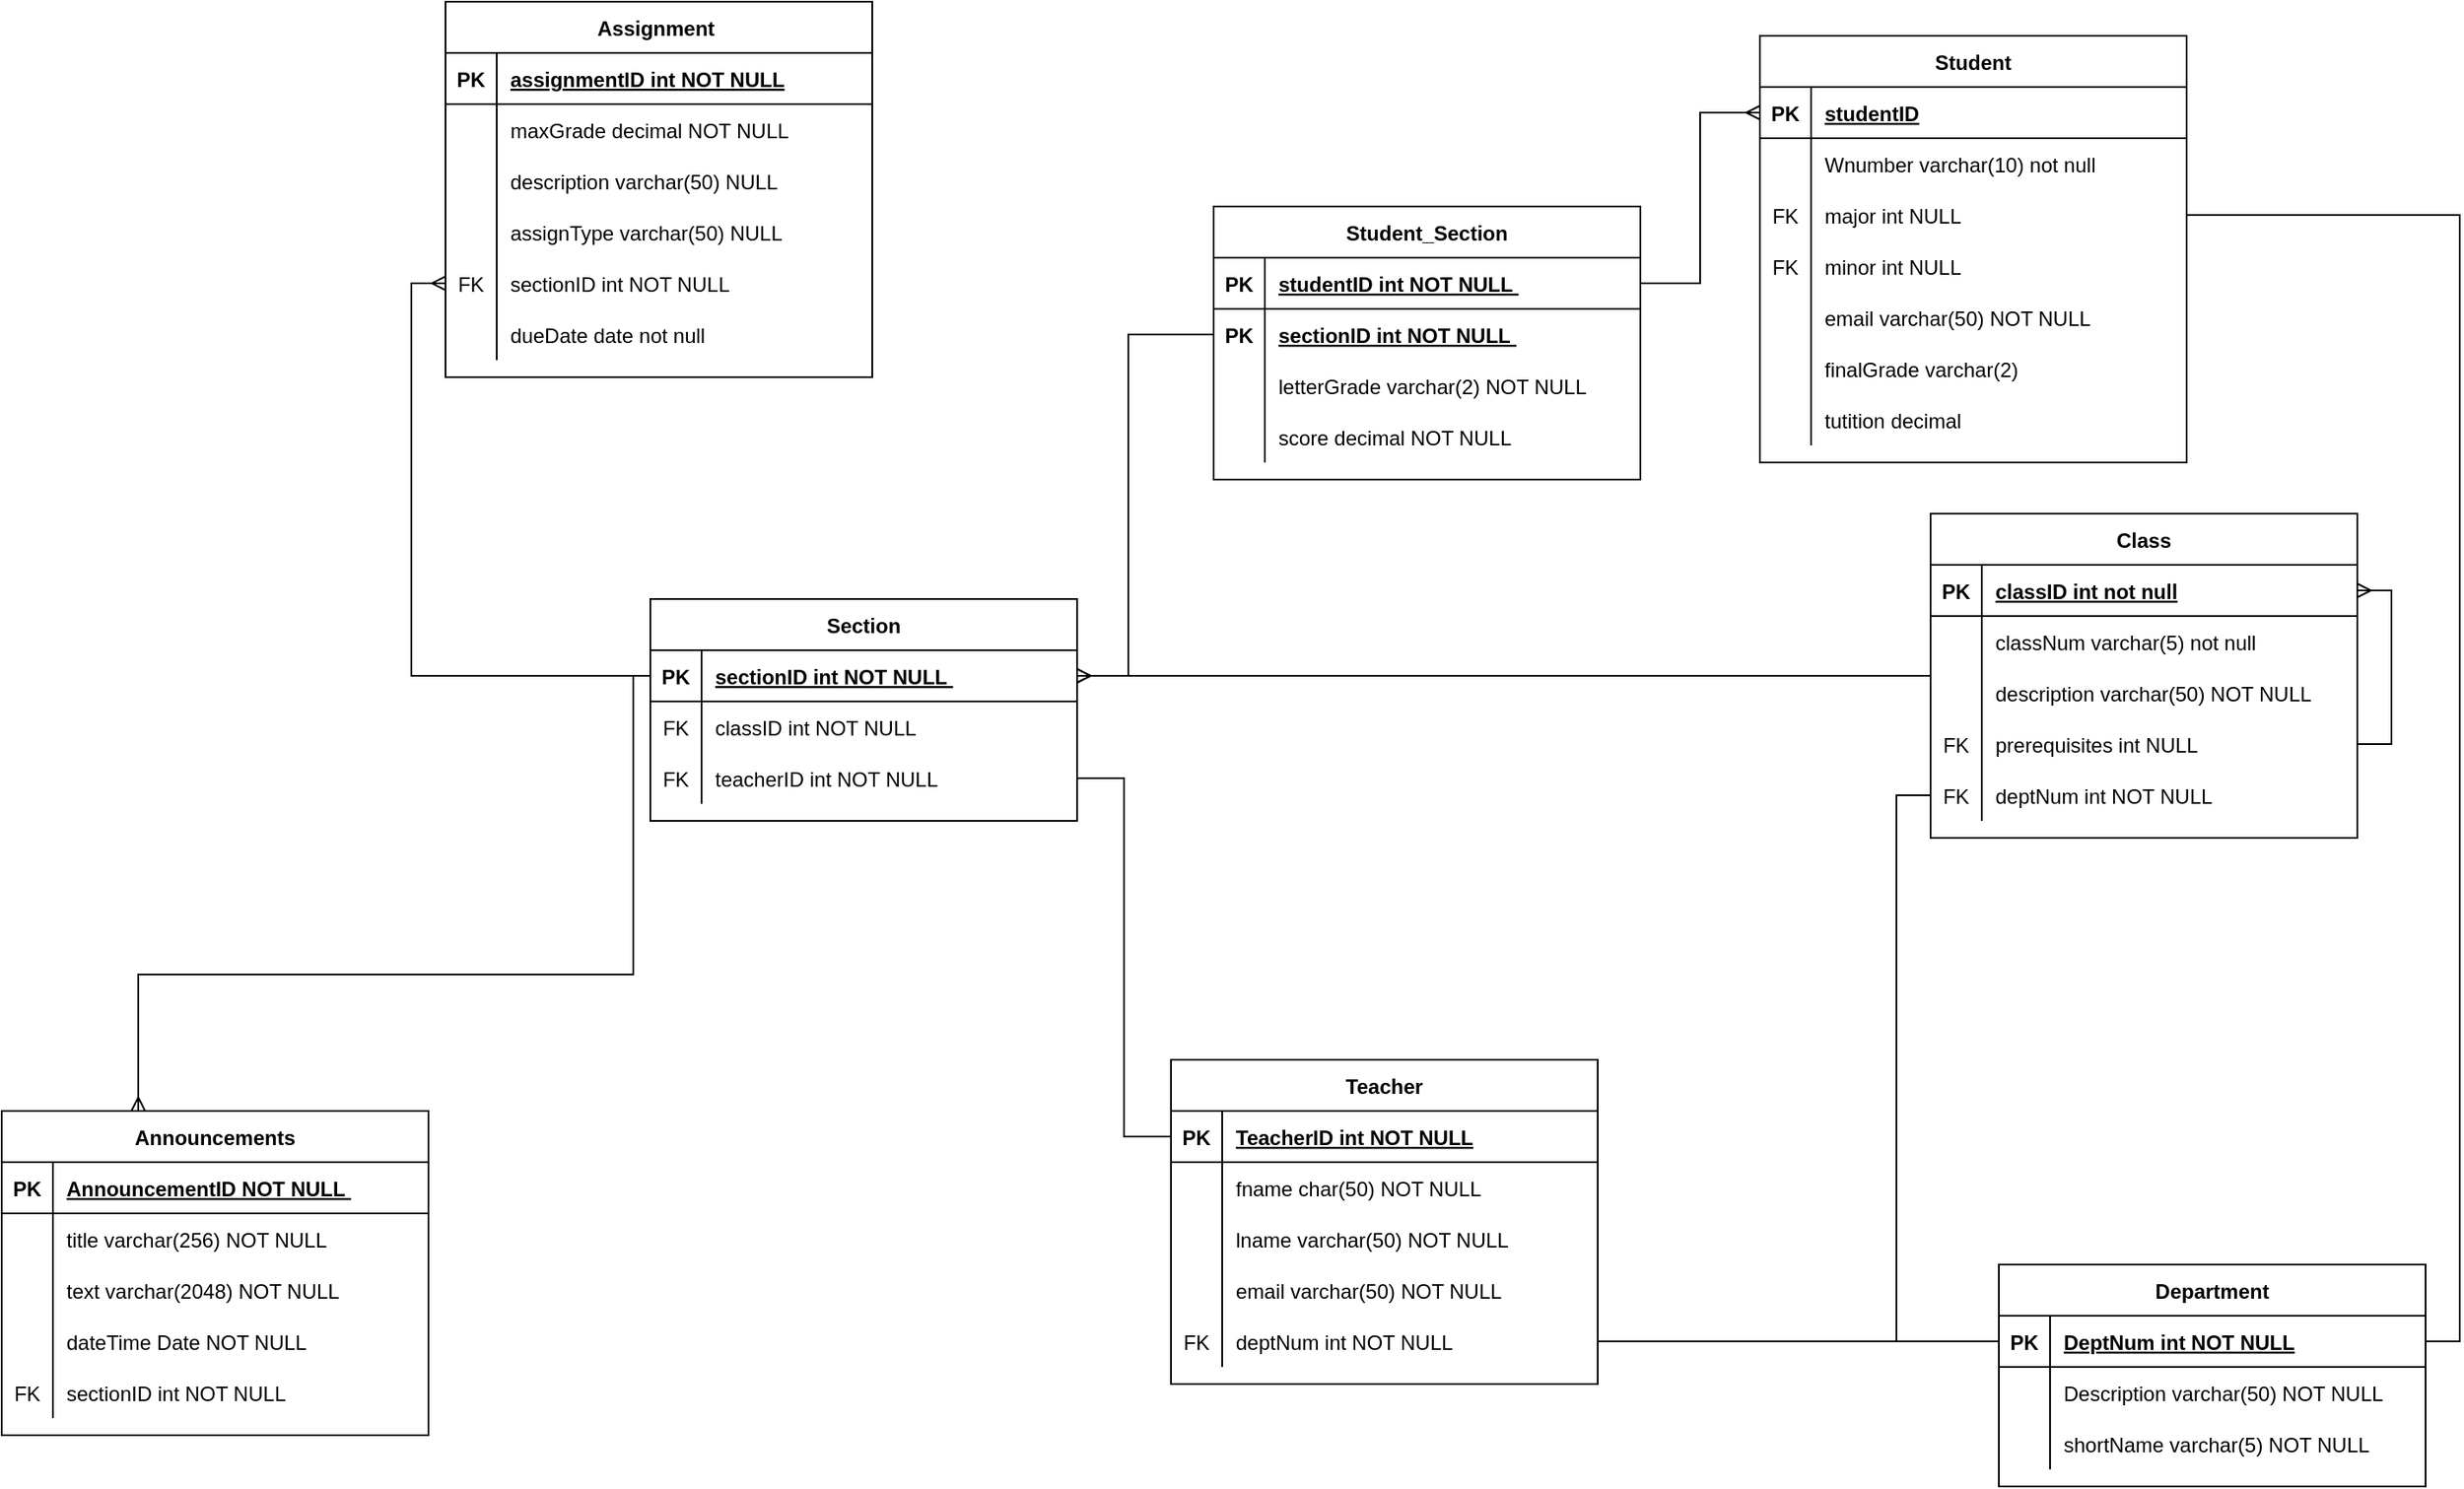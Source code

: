 <mxfile version="14.4.4" type="github">
  <diagram id="R2lEEEUBdFMjLlhIrx00" name="Page-1">
    <mxGraphModel dx="3454" dy="2288" grid="1" gridSize="10" guides="1" tooltips="1" connect="1" arrows="1" fold="1" page="1" pageScale="1" pageWidth="850" pageHeight="1100" math="0" shadow="0" extFonts="Permanent Marker^https://fonts.googleapis.com/css?family=Permanent+Marker">
      <root>
        <mxCell id="0" />
        <mxCell id="1" parent="0" />
        <mxCell id="C-vyLk0tnHw3VtMMgP7b-23" value="Department" style="shape=table;startSize=30;container=1;collapsible=1;childLayout=tableLayout;fixedRows=1;rowLines=0;fontStyle=1;align=center;resizeLast=1;" parent="1" vertex="1">
          <mxGeometry x="2220" y="820" width="250" height="130" as="geometry">
            <mxRectangle x="120" y="120" width="100" height="30" as="alternateBounds" />
          </mxGeometry>
        </mxCell>
        <mxCell id="C-vyLk0tnHw3VtMMgP7b-24" value="" style="shape=partialRectangle;collapsible=0;dropTarget=0;pointerEvents=0;fillColor=none;points=[[0,0.5],[1,0.5]];portConstraint=eastwest;top=0;left=0;right=0;bottom=1;" parent="C-vyLk0tnHw3VtMMgP7b-23" vertex="1">
          <mxGeometry y="30" width="250" height="30" as="geometry" />
        </mxCell>
        <mxCell id="C-vyLk0tnHw3VtMMgP7b-25" value="PK" style="shape=partialRectangle;overflow=hidden;connectable=0;fillColor=none;top=0;left=0;bottom=0;right=0;fontStyle=1;" parent="C-vyLk0tnHw3VtMMgP7b-24" vertex="1">
          <mxGeometry width="30" height="30" as="geometry" />
        </mxCell>
        <mxCell id="C-vyLk0tnHw3VtMMgP7b-26" value="DeptNum int NOT NULL " style="shape=partialRectangle;overflow=hidden;connectable=0;fillColor=none;top=0;left=0;bottom=0;right=0;align=left;spacingLeft=6;fontStyle=5;" parent="C-vyLk0tnHw3VtMMgP7b-24" vertex="1">
          <mxGeometry x="30" width="220" height="30" as="geometry" />
        </mxCell>
        <mxCell id="C-vyLk0tnHw3VtMMgP7b-27" value="" style="shape=partialRectangle;collapsible=0;dropTarget=0;pointerEvents=0;fillColor=none;points=[[0,0.5],[1,0.5]];portConstraint=eastwest;top=0;left=0;right=0;bottom=0;" parent="C-vyLk0tnHw3VtMMgP7b-23" vertex="1">
          <mxGeometry y="60" width="250" height="30" as="geometry" />
        </mxCell>
        <mxCell id="C-vyLk0tnHw3VtMMgP7b-28" value="" style="shape=partialRectangle;overflow=hidden;connectable=0;fillColor=none;top=0;left=0;bottom=0;right=0;" parent="C-vyLk0tnHw3VtMMgP7b-27" vertex="1">
          <mxGeometry width="30" height="30" as="geometry" />
        </mxCell>
        <mxCell id="C-vyLk0tnHw3VtMMgP7b-29" value="Description varchar(50) NOT NULL" style="shape=partialRectangle;overflow=hidden;connectable=0;fillColor=none;top=0;left=0;bottom=0;right=0;align=left;spacingLeft=6;" parent="C-vyLk0tnHw3VtMMgP7b-27" vertex="1">
          <mxGeometry x="30" width="220" height="30" as="geometry" />
        </mxCell>
        <mxCell id="4STDpvnYuesSIdatNJ0e-102" style="shape=partialRectangle;collapsible=0;dropTarget=0;pointerEvents=0;fillColor=none;points=[[0,0.5],[1,0.5]];portConstraint=eastwest;top=0;left=0;right=0;bottom=0;" parent="C-vyLk0tnHw3VtMMgP7b-23" vertex="1">
          <mxGeometry y="90" width="250" height="30" as="geometry" />
        </mxCell>
        <mxCell id="4STDpvnYuesSIdatNJ0e-103" style="shape=partialRectangle;overflow=hidden;connectable=0;fillColor=none;top=0;left=0;bottom=0;right=0;" parent="4STDpvnYuesSIdatNJ0e-102" vertex="1">
          <mxGeometry width="30" height="30" as="geometry" />
        </mxCell>
        <mxCell id="4STDpvnYuesSIdatNJ0e-104" value="shortName varchar(5) NOT NULL" style="shape=partialRectangle;overflow=hidden;connectable=0;fillColor=none;top=0;left=0;bottom=0;right=0;align=left;spacingLeft=6;" parent="4STDpvnYuesSIdatNJ0e-102" vertex="1">
          <mxGeometry x="30" width="220" height="30" as="geometry" />
        </mxCell>
        <mxCell id="4STDpvnYuesSIdatNJ0e-1" value="Teacher" style="shape=table;startSize=30;container=1;collapsible=1;childLayout=tableLayout;fixedRows=1;rowLines=0;fontStyle=1;align=center;resizeLast=1;" parent="1" vertex="1">
          <mxGeometry x="1735" y="700" width="250" height="190" as="geometry">
            <mxRectangle x="120" y="120" width="100" height="30" as="alternateBounds" />
          </mxGeometry>
        </mxCell>
        <mxCell id="4STDpvnYuesSIdatNJ0e-2" value="" style="shape=partialRectangle;collapsible=0;dropTarget=0;pointerEvents=0;fillColor=none;points=[[0,0.5],[1,0.5]];portConstraint=eastwest;top=0;left=0;right=0;bottom=1;" parent="4STDpvnYuesSIdatNJ0e-1" vertex="1">
          <mxGeometry y="30" width="250" height="30" as="geometry" />
        </mxCell>
        <mxCell id="4STDpvnYuesSIdatNJ0e-3" value="PK" style="shape=partialRectangle;overflow=hidden;connectable=0;fillColor=none;top=0;left=0;bottom=0;right=0;fontStyle=1;" parent="4STDpvnYuesSIdatNJ0e-2" vertex="1">
          <mxGeometry width="30" height="30" as="geometry" />
        </mxCell>
        <mxCell id="4STDpvnYuesSIdatNJ0e-4" value="TeacherID int NOT NULL " style="shape=partialRectangle;overflow=hidden;connectable=0;fillColor=none;top=0;left=0;bottom=0;right=0;align=left;spacingLeft=6;fontStyle=5;" parent="4STDpvnYuesSIdatNJ0e-2" vertex="1">
          <mxGeometry x="30" width="220" height="30" as="geometry" />
        </mxCell>
        <mxCell id="4STDpvnYuesSIdatNJ0e-5" value="" style="shape=partialRectangle;collapsible=0;dropTarget=0;pointerEvents=0;fillColor=none;points=[[0,0.5],[1,0.5]];portConstraint=eastwest;top=0;left=0;right=0;bottom=0;" parent="4STDpvnYuesSIdatNJ0e-1" vertex="1">
          <mxGeometry y="60" width="250" height="30" as="geometry" />
        </mxCell>
        <mxCell id="4STDpvnYuesSIdatNJ0e-6" value="" style="shape=partialRectangle;overflow=hidden;connectable=0;fillColor=none;top=0;left=0;bottom=0;right=0;" parent="4STDpvnYuesSIdatNJ0e-5" vertex="1">
          <mxGeometry width="30" height="30" as="geometry" />
        </mxCell>
        <mxCell id="4STDpvnYuesSIdatNJ0e-7" value="fname char(50) NOT NULL" style="shape=partialRectangle;overflow=hidden;connectable=0;fillColor=none;top=0;left=0;bottom=0;right=0;align=left;spacingLeft=6;" parent="4STDpvnYuesSIdatNJ0e-5" vertex="1">
          <mxGeometry x="30" width="220" height="30" as="geometry" />
        </mxCell>
        <mxCell id="4STDpvnYuesSIdatNJ0e-111" style="shape=partialRectangle;collapsible=0;dropTarget=0;pointerEvents=0;fillColor=none;points=[[0,0.5],[1,0.5]];portConstraint=eastwest;top=0;left=0;right=0;bottom=0;" parent="4STDpvnYuesSIdatNJ0e-1" vertex="1">
          <mxGeometry y="90" width="250" height="30" as="geometry" />
        </mxCell>
        <mxCell id="4STDpvnYuesSIdatNJ0e-112" style="shape=partialRectangle;overflow=hidden;connectable=0;fillColor=none;top=0;left=0;bottom=0;right=0;" parent="4STDpvnYuesSIdatNJ0e-111" vertex="1">
          <mxGeometry width="30" height="30" as="geometry" />
        </mxCell>
        <mxCell id="4STDpvnYuesSIdatNJ0e-113" value="lname varchar(50) NOT NULL " style="shape=partialRectangle;overflow=hidden;connectable=0;fillColor=none;top=0;left=0;bottom=0;right=0;align=left;spacingLeft=6;" parent="4STDpvnYuesSIdatNJ0e-111" vertex="1">
          <mxGeometry x="30" width="220" height="30" as="geometry" />
        </mxCell>
        <mxCell id="4STDpvnYuesSIdatNJ0e-117" style="shape=partialRectangle;collapsible=0;dropTarget=0;pointerEvents=0;fillColor=none;points=[[0,0.5],[1,0.5]];portConstraint=eastwest;top=0;left=0;right=0;bottom=0;" parent="4STDpvnYuesSIdatNJ0e-1" vertex="1">
          <mxGeometry y="120" width="250" height="30" as="geometry" />
        </mxCell>
        <mxCell id="4STDpvnYuesSIdatNJ0e-118" style="shape=partialRectangle;overflow=hidden;connectable=0;fillColor=none;top=0;left=0;bottom=0;right=0;" parent="4STDpvnYuesSIdatNJ0e-117" vertex="1">
          <mxGeometry width="30" height="30" as="geometry" />
        </mxCell>
        <mxCell id="4STDpvnYuesSIdatNJ0e-119" value="email varchar(50) NOT NULL " style="shape=partialRectangle;overflow=hidden;connectable=0;fillColor=none;top=0;left=0;bottom=0;right=0;align=left;spacingLeft=6;" parent="4STDpvnYuesSIdatNJ0e-117" vertex="1">
          <mxGeometry x="30" width="220" height="30" as="geometry" />
        </mxCell>
        <mxCell id="4STDpvnYuesSIdatNJ0e-179" style="shape=partialRectangle;collapsible=0;dropTarget=0;pointerEvents=0;fillColor=none;points=[[0,0.5],[1,0.5]];portConstraint=eastwest;top=0;left=0;right=0;bottom=0;" parent="4STDpvnYuesSIdatNJ0e-1" vertex="1">
          <mxGeometry y="150" width="250" height="30" as="geometry" />
        </mxCell>
        <mxCell id="4STDpvnYuesSIdatNJ0e-180" value="FK" style="shape=partialRectangle;overflow=hidden;connectable=0;fillColor=none;top=0;left=0;bottom=0;right=0;" parent="4STDpvnYuesSIdatNJ0e-179" vertex="1">
          <mxGeometry width="30" height="30" as="geometry" />
        </mxCell>
        <mxCell id="4STDpvnYuesSIdatNJ0e-181" value="deptNum int NOT NULL " style="shape=partialRectangle;overflow=hidden;connectable=0;fillColor=none;top=0;left=0;bottom=0;right=0;align=left;spacingLeft=6;" parent="4STDpvnYuesSIdatNJ0e-179" vertex="1">
          <mxGeometry x="30" width="220" height="30" as="geometry" />
        </mxCell>
        <mxCell id="4STDpvnYuesSIdatNJ0e-29" value="Assignment " style="shape=table;startSize=30;container=1;collapsible=1;childLayout=tableLayout;fixedRows=1;rowLines=0;fontStyle=1;align=center;resizeLast=1;" parent="1" vertex="1">
          <mxGeometry x="1310" y="80" width="250" height="220" as="geometry">
            <mxRectangle x="120" y="120" width="100" height="30" as="alternateBounds" />
          </mxGeometry>
        </mxCell>
        <mxCell id="4STDpvnYuesSIdatNJ0e-30" value="" style="shape=partialRectangle;collapsible=0;dropTarget=0;pointerEvents=0;fillColor=none;points=[[0,0.5],[1,0.5]];portConstraint=eastwest;top=0;left=0;right=0;bottom=1;" parent="4STDpvnYuesSIdatNJ0e-29" vertex="1">
          <mxGeometry y="30" width="250" height="30" as="geometry" />
        </mxCell>
        <mxCell id="4STDpvnYuesSIdatNJ0e-31" value="PK" style="shape=partialRectangle;overflow=hidden;connectable=0;fillColor=none;top=0;left=0;bottom=0;right=0;fontStyle=1;" parent="4STDpvnYuesSIdatNJ0e-30" vertex="1">
          <mxGeometry width="30" height="30" as="geometry" />
        </mxCell>
        <mxCell id="4STDpvnYuesSIdatNJ0e-32" value="assignmentID int NOT NULL " style="shape=partialRectangle;overflow=hidden;connectable=0;fillColor=none;top=0;left=0;bottom=0;right=0;align=left;spacingLeft=6;fontStyle=5;" parent="4STDpvnYuesSIdatNJ0e-30" vertex="1">
          <mxGeometry x="30" width="220" height="30" as="geometry" />
        </mxCell>
        <mxCell id="4STDpvnYuesSIdatNJ0e-33" value="" style="shape=partialRectangle;collapsible=0;dropTarget=0;pointerEvents=0;fillColor=none;points=[[0,0.5],[1,0.5]];portConstraint=eastwest;top=0;left=0;right=0;bottom=0;" parent="4STDpvnYuesSIdatNJ0e-29" vertex="1">
          <mxGeometry y="60" width="250" height="30" as="geometry" />
        </mxCell>
        <mxCell id="4STDpvnYuesSIdatNJ0e-34" value="" style="shape=partialRectangle;overflow=hidden;connectable=0;fillColor=none;top=0;left=0;bottom=0;right=0;" parent="4STDpvnYuesSIdatNJ0e-33" vertex="1">
          <mxGeometry width="30" height="30" as="geometry" />
        </mxCell>
        <mxCell id="4STDpvnYuesSIdatNJ0e-35" value="maxGrade decimal NOT NULL " style="shape=partialRectangle;overflow=hidden;connectable=0;fillColor=none;top=0;left=0;bottom=0;right=0;align=left;spacingLeft=6;" parent="4STDpvnYuesSIdatNJ0e-33" vertex="1">
          <mxGeometry x="30" width="220" height="30" as="geometry" />
        </mxCell>
        <mxCell id="4STDpvnYuesSIdatNJ0e-129" style="shape=partialRectangle;collapsible=0;dropTarget=0;pointerEvents=0;fillColor=none;points=[[0,0.5],[1,0.5]];portConstraint=eastwest;top=0;left=0;right=0;bottom=0;" parent="4STDpvnYuesSIdatNJ0e-29" vertex="1">
          <mxGeometry y="90" width="250" height="30" as="geometry" />
        </mxCell>
        <mxCell id="4STDpvnYuesSIdatNJ0e-130" style="shape=partialRectangle;overflow=hidden;connectable=0;fillColor=none;top=0;left=0;bottom=0;right=0;" parent="4STDpvnYuesSIdatNJ0e-129" vertex="1">
          <mxGeometry width="30" height="30" as="geometry" />
        </mxCell>
        <mxCell id="4STDpvnYuesSIdatNJ0e-131" value="description varchar(50) NULL " style="shape=partialRectangle;overflow=hidden;connectable=0;fillColor=none;top=0;left=0;bottom=0;right=0;align=left;spacingLeft=6;" parent="4STDpvnYuesSIdatNJ0e-129" vertex="1">
          <mxGeometry x="30" width="220" height="30" as="geometry" />
        </mxCell>
        <mxCell id="4STDpvnYuesSIdatNJ0e-132" style="shape=partialRectangle;collapsible=0;dropTarget=0;pointerEvents=0;fillColor=none;points=[[0,0.5],[1,0.5]];portConstraint=eastwest;top=0;left=0;right=0;bottom=0;" parent="4STDpvnYuesSIdatNJ0e-29" vertex="1">
          <mxGeometry y="120" width="250" height="30" as="geometry" />
        </mxCell>
        <mxCell id="4STDpvnYuesSIdatNJ0e-133" style="shape=partialRectangle;overflow=hidden;connectable=0;fillColor=none;top=0;left=0;bottom=0;right=0;" parent="4STDpvnYuesSIdatNJ0e-132" vertex="1">
          <mxGeometry width="30" height="30" as="geometry" />
        </mxCell>
        <mxCell id="4STDpvnYuesSIdatNJ0e-134" value="assignType varchar(50) NULL " style="shape=partialRectangle;overflow=hidden;connectable=0;fillColor=none;top=0;left=0;bottom=0;right=0;align=left;spacingLeft=6;" parent="4STDpvnYuesSIdatNJ0e-132" vertex="1">
          <mxGeometry x="30" width="220" height="30" as="geometry" />
        </mxCell>
        <mxCell id="4STDpvnYuesSIdatNJ0e-135" style="shape=partialRectangle;collapsible=0;dropTarget=0;pointerEvents=0;fillColor=none;points=[[0,0.5],[1,0.5]];portConstraint=eastwest;top=0;left=0;right=0;bottom=0;" parent="4STDpvnYuesSIdatNJ0e-29" vertex="1">
          <mxGeometry y="150" width="250" height="30" as="geometry" />
        </mxCell>
        <mxCell id="4STDpvnYuesSIdatNJ0e-136" value="FK" style="shape=partialRectangle;overflow=hidden;connectable=0;fillColor=none;top=0;left=0;bottom=0;right=0;" parent="4STDpvnYuesSIdatNJ0e-135" vertex="1">
          <mxGeometry width="30" height="30" as="geometry" />
        </mxCell>
        <mxCell id="4STDpvnYuesSIdatNJ0e-137" value="sectionID int NOT NULL " style="shape=partialRectangle;overflow=hidden;connectable=0;fillColor=none;top=0;left=0;bottom=0;right=0;align=left;spacingLeft=6;" parent="4STDpvnYuesSIdatNJ0e-135" vertex="1">
          <mxGeometry x="30" width="220" height="30" as="geometry" />
        </mxCell>
        <mxCell id="JnqXcpnxxHMMwUKGUDRO-2" value="" style="shape=partialRectangle;collapsible=0;dropTarget=0;pointerEvents=0;fillColor=none;top=0;left=0;bottom=0;right=0;points=[[0,0.5],[1,0.5]];portConstraint=eastwest;" vertex="1" parent="4STDpvnYuesSIdatNJ0e-29">
          <mxGeometry y="180" width="250" height="30" as="geometry" />
        </mxCell>
        <mxCell id="JnqXcpnxxHMMwUKGUDRO-3" value="" style="shape=partialRectangle;connectable=0;fillColor=none;top=0;left=0;bottom=0;right=0;editable=1;overflow=hidden;" vertex="1" parent="JnqXcpnxxHMMwUKGUDRO-2">
          <mxGeometry width="30" height="30" as="geometry" />
        </mxCell>
        <mxCell id="JnqXcpnxxHMMwUKGUDRO-4" value="dueDate date not null" style="shape=partialRectangle;connectable=0;fillColor=none;top=0;left=0;bottom=0;right=0;align=left;spacingLeft=6;overflow=hidden;" vertex="1" parent="JnqXcpnxxHMMwUKGUDRO-2">
          <mxGeometry x="30" width="220" height="30" as="geometry" />
        </mxCell>
        <mxCell id="4STDpvnYuesSIdatNJ0e-50" value="Student" style="shape=table;startSize=30;container=1;collapsible=1;childLayout=tableLayout;fixedRows=1;rowLines=0;fontStyle=1;align=center;resizeLast=1;" parent="1" vertex="1">
          <mxGeometry x="2080" y="100" width="250" height="250" as="geometry">
            <mxRectangle x="120" y="120" width="100" height="30" as="alternateBounds" />
          </mxGeometry>
        </mxCell>
        <mxCell id="4STDpvnYuesSIdatNJ0e-51" value="" style="shape=partialRectangle;collapsible=0;dropTarget=0;pointerEvents=0;fillColor=none;points=[[0,0.5],[1,0.5]];portConstraint=eastwest;top=0;left=0;right=0;bottom=1;" parent="4STDpvnYuesSIdatNJ0e-50" vertex="1">
          <mxGeometry y="30" width="250" height="30" as="geometry" />
        </mxCell>
        <mxCell id="4STDpvnYuesSIdatNJ0e-52" value="PK" style="shape=partialRectangle;overflow=hidden;connectable=0;fillColor=none;top=0;left=0;bottom=0;right=0;fontStyle=1;" parent="4STDpvnYuesSIdatNJ0e-51" vertex="1">
          <mxGeometry width="30" height="30" as="geometry" />
        </mxCell>
        <mxCell id="4STDpvnYuesSIdatNJ0e-53" value="studentID" style="shape=partialRectangle;overflow=hidden;connectable=0;fillColor=none;top=0;left=0;bottom=0;right=0;align=left;spacingLeft=6;fontStyle=5;" parent="4STDpvnYuesSIdatNJ0e-51" vertex="1">
          <mxGeometry x="30" width="220" height="30" as="geometry" />
        </mxCell>
        <mxCell id="K5pF1TaF1zu6h_JcugfK-5" value="" style="shape=partialRectangle;collapsible=0;dropTarget=0;pointerEvents=0;fillColor=none;top=0;left=0;bottom=0;right=0;points=[[0,0.5],[1,0.5]];portConstraint=eastwest;" parent="4STDpvnYuesSIdatNJ0e-50" vertex="1">
          <mxGeometry y="60" width="250" height="30" as="geometry" />
        </mxCell>
        <mxCell id="K5pF1TaF1zu6h_JcugfK-6" value="" style="shape=partialRectangle;connectable=0;fillColor=none;top=0;left=0;bottom=0;right=0;editable=1;overflow=hidden;" parent="K5pF1TaF1zu6h_JcugfK-5" vertex="1">
          <mxGeometry width="30" height="30" as="geometry" />
        </mxCell>
        <mxCell id="K5pF1TaF1zu6h_JcugfK-7" value="Wnumber varchar(10) not null" style="shape=partialRectangle;connectable=0;fillColor=none;top=0;left=0;bottom=0;right=0;align=left;spacingLeft=6;overflow=hidden;" parent="K5pF1TaF1zu6h_JcugfK-5" vertex="1">
          <mxGeometry x="30" width="220" height="30" as="geometry" />
        </mxCell>
        <mxCell id="4STDpvnYuesSIdatNJ0e-54" value="" style="shape=partialRectangle;collapsible=0;dropTarget=0;pointerEvents=0;fillColor=none;points=[[0,0.5],[1,0.5]];portConstraint=eastwest;top=0;left=0;right=0;bottom=0;" parent="4STDpvnYuesSIdatNJ0e-50" vertex="1">
          <mxGeometry y="90" width="250" height="30" as="geometry" />
        </mxCell>
        <mxCell id="4STDpvnYuesSIdatNJ0e-55" value="FK" style="shape=partialRectangle;overflow=hidden;connectable=0;fillColor=none;top=0;left=0;bottom=0;right=0;" parent="4STDpvnYuesSIdatNJ0e-54" vertex="1">
          <mxGeometry width="30" height="30" as="geometry" />
        </mxCell>
        <mxCell id="4STDpvnYuesSIdatNJ0e-56" value="major int NULL" style="shape=partialRectangle;overflow=hidden;connectable=0;fillColor=none;top=0;left=0;bottom=0;right=0;align=left;spacingLeft=6;" parent="4STDpvnYuesSIdatNJ0e-54" vertex="1">
          <mxGeometry x="30" width="220" height="30" as="geometry" />
        </mxCell>
        <mxCell id="4STDpvnYuesSIdatNJ0e-108" style="shape=partialRectangle;collapsible=0;dropTarget=0;pointerEvents=0;fillColor=none;points=[[0,0.5],[1,0.5]];portConstraint=eastwest;top=0;left=0;right=0;bottom=0;" parent="4STDpvnYuesSIdatNJ0e-50" vertex="1">
          <mxGeometry y="120" width="250" height="30" as="geometry" />
        </mxCell>
        <mxCell id="4STDpvnYuesSIdatNJ0e-109" value="FK" style="shape=partialRectangle;overflow=hidden;connectable=0;fillColor=none;top=0;left=0;bottom=0;right=0;" parent="4STDpvnYuesSIdatNJ0e-108" vertex="1">
          <mxGeometry width="30" height="30" as="geometry" />
        </mxCell>
        <mxCell id="4STDpvnYuesSIdatNJ0e-110" value="minor int NULL" style="shape=partialRectangle;overflow=hidden;connectable=0;fillColor=none;top=0;left=0;bottom=0;right=0;align=left;spacingLeft=6;" parent="4STDpvnYuesSIdatNJ0e-108" vertex="1">
          <mxGeometry x="30" width="220" height="30" as="geometry" />
        </mxCell>
        <mxCell id="4STDpvnYuesSIdatNJ0e-114" style="shape=partialRectangle;collapsible=0;dropTarget=0;pointerEvents=0;fillColor=none;points=[[0,0.5],[1,0.5]];portConstraint=eastwest;top=0;left=0;right=0;bottom=0;" parent="4STDpvnYuesSIdatNJ0e-50" vertex="1">
          <mxGeometry y="150" width="250" height="30" as="geometry" />
        </mxCell>
        <mxCell id="4STDpvnYuesSIdatNJ0e-115" style="shape=partialRectangle;overflow=hidden;connectable=0;fillColor=none;top=0;left=0;bottom=0;right=0;" parent="4STDpvnYuesSIdatNJ0e-114" vertex="1">
          <mxGeometry width="30" height="30" as="geometry" />
        </mxCell>
        <mxCell id="4STDpvnYuesSIdatNJ0e-116" value="email varchar(50) NOT NULL " style="shape=partialRectangle;overflow=hidden;connectable=0;fillColor=none;top=0;left=0;bottom=0;right=0;align=left;spacingLeft=6;" parent="4STDpvnYuesSIdatNJ0e-114" vertex="1">
          <mxGeometry x="30" width="220" height="30" as="geometry" />
        </mxCell>
        <mxCell id="K5pF1TaF1zu6h_JcugfK-2" value="" style="shape=partialRectangle;collapsible=0;dropTarget=0;pointerEvents=0;fillColor=none;top=0;left=0;bottom=0;right=0;points=[[0,0.5],[1,0.5]];portConstraint=eastwest;" parent="4STDpvnYuesSIdatNJ0e-50" vertex="1">
          <mxGeometry y="180" width="250" height="30" as="geometry" />
        </mxCell>
        <mxCell id="K5pF1TaF1zu6h_JcugfK-3" value="" style="shape=partialRectangle;connectable=0;fillColor=none;top=0;left=0;bottom=0;right=0;editable=1;overflow=hidden;" parent="K5pF1TaF1zu6h_JcugfK-2" vertex="1">
          <mxGeometry width="30" height="30" as="geometry" />
        </mxCell>
        <mxCell id="K5pF1TaF1zu6h_JcugfK-4" value="finalGrade varchar(2)" style="shape=partialRectangle;connectable=0;fillColor=none;top=0;left=0;bottom=0;right=0;align=left;spacingLeft=6;overflow=hidden;" parent="K5pF1TaF1zu6h_JcugfK-2" vertex="1">
          <mxGeometry x="30" width="220" height="30" as="geometry" />
        </mxCell>
        <mxCell id="K5pF1TaF1zu6h_JcugfK-8" value="" style="shape=partialRectangle;collapsible=0;dropTarget=0;pointerEvents=0;fillColor=none;top=0;left=0;bottom=0;right=0;points=[[0,0.5],[1,0.5]];portConstraint=eastwest;" parent="4STDpvnYuesSIdatNJ0e-50" vertex="1">
          <mxGeometry y="210" width="250" height="30" as="geometry" />
        </mxCell>
        <mxCell id="K5pF1TaF1zu6h_JcugfK-9" value="" style="shape=partialRectangle;connectable=0;fillColor=none;top=0;left=0;bottom=0;right=0;editable=1;overflow=hidden;" parent="K5pF1TaF1zu6h_JcugfK-8" vertex="1">
          <mxGeometry width="30" height="30" as="geometry" />
        </mxCell>
        <mxCell id="K5pF1TaF1zu6h_JcugfK-10" value="tutition decimal" style="shape=partialRectangle;connectable=0;fillColor=none;top=0;left=0;bottom=0;right=0;align=left;spacingLeft=6;overflow=hidden;" parent="K5pF1TaF1zu6h_JcugfK-8" vertex="1">
          <mxGeometry x="30" width="220" height="30" as="geometry" />
        </mxCell>
        <mxCell id="4STDpvnYuesSIdatNJ0e-57" value="Class" style="shape=table;startSize=30;container=1;collapsible=1;childLayout=tableLayout;fixedRows=1;rowLines=0;fontStyle=1;align=center;resizeLast=1;" parent="1" vertex="1">
          <mxGeometry x="2180" y="380" width="250" height="190" as="geometry">
            <mxRectangle x="120" y="120" width="100" height="30" as="alternateBounds" />
          </mxGeometry>
        </mxCell>
        <mxCell id="4STDpvnYuesSIdatNJ0e-58" value="" style="shape=partialRectangle;collapsible=0;dropTarget=0;pointerEvents=0;fillColor=none;points=[[0,0.5],[1,0.5]];portConstraint=eastwest;top=0;left=0;right=0;bottom=1;" parent="4STDpvnYuesSIdatNJ0e-57" vertex="1">
          <mxGeometry y="30" width="250" height="30" as="geometry" />
        </mxCell>
        <mxCell id="4STDpvnYuesSIdatNJ0e-59" value="PK" style="shape=partialRectangle;overflow=hidden;connectable=0;fillColor=none;top=0;left=0;bottom=0;right=0;fontStyle=1;" parent="4STDpvnYuesSIdatNJ0e-58" vertex="1">
          <mxGeometry width="30" height="30" as="geometry" />
        </mxCell>
        <mxCell id="4STDpvnYuesSIdatNJ0e-60" value="classID int not null" style="shape=partialRectangle;overflow=hidden;connectable=0;fillColor=none;top=0;left=0;bottom=0;right=0;align=left;spacingLeft=6;fontStyle=5;" parent="4STDpvnYuesSIdatNJ0e-58" vertex="1">
          <mxGeometry x="30" width="220" height="30" as="geometry" />
        </mxCell>
        <mxCell id="K5pF1TaF1zu6h_JcugfK-11" value="" style="shape=partialRectangle;collapsible=0;dropTarget=0;pointerEvents=0;fillColor=none;top=0;left=0;bottom=0;right=0;points=[[0,0.5],[1,0.5]];portConstraint=eastwest;" parent="4STDpvnYuesSIdatNJ0e-57" vertex="1">
          <mxGeometry y="60" width="250" height="30" as="geometry" />
        </mxCell>
        <mxCell id="K5pF1TaF1zu6h_JcugfK-12" value="" style="shape=partialRectangle;connectable=0;fillColor=none;top=0;left=0;bottom=0;right=0;editable=1;overflow=hidden;" parent="K5pF1TaF1zu6h_JcugfK-11" vertex="1">
          <mxGeometry width="30" height="30" as="geometry" />
        </mxCell>
        <mxCell id="K5pF1TaF1zu6h_JcugfK-13" value="classNum varchar(5) not null" style="shape=partialRectangle;connectable=0;fillColor=none;top=0;left=0;bottom=0;right=0;align=left;spacingLeft=6;overflow=hidden;" parent="K5pF1TaF1zu6h_JcugfK-11" vertex="1">
          <mxGeometry x="30" width="220" height="30" as="geometry" />
        </mxCell>
        <mxCell id="4STDpvnYuesSIdatNJ0e-61" value="" style="shape=partialRectangle;collapsible=0;dropTarget=0;pointerEvents=0;fillColor=none;points=[[0,0.5],[1,0.5]];portConstraint=eastwest;top=0;left=0;right=0;bottom=0;" parent="4STDpvnYuesSIdatNJ0e-57" vertex="1">
          <mxGeometry y="90" width="250" height="30" as="geometry" />
        </mxCell>
        <mxCell id="4STDpvnYuesSIdatNJ0e-62" value="" style="shape=partialRectangle;overflow=hidden;connectable=0;fillColor=none;top=0;left=0;bottom=0;right=0;" parent="4STDpvnYuesSIdatNJ0e-61" vertex="1">
          <mxGeometry width="30" height="30" as="geometry" />
        </mxCell>
        <mxCell id="4STDpvnYuesSIdatNJ0e-63" value="description varchar(50) NOT NULL" style="shape=partialRectangle;overflow=hidden;connectable=0;fillColor=none;top=0;left=0;bottom=0;right=0;align=left;spacingLeft=6;" parent="4STDpvnYuesSIdatNJ0e-61" vertex="1">
          <mxGeometry x="30" width="220" height="30" as="geometry" />
        </mxCell>
        <mxCell id="4STDpvnYuesSIdatNJ0e-194" style="edgeStyle=orthogonalEdgeStyle;rounded=0;orthogonalLoop=1;jettySize=auto;html=1;exitX=1;exitY=0.5;exitDx=0;exitDy=0;entryX=1;entryY=0.5;entryDx=0;entryDy=0;startArrow=none;startFill=0;endArrow=ERmany;endFill=0;" parent="4STDpvnYuesSIdatNJ0e-57" source="4STDpvnYuesSIdatNJ0e-105" target="4STDpvnYuesSIdatNJ0e-58" edge="1">
          <mxGeometry relative="1" as="geometry" />
        </mxCell>
        <mxCell id="4STDpvnYuesSIdatNJ0e-105" style="shape=partialRectangle;collapsible=0;dropTarget=0;pointerEvents=0;fillColor=none;points=[[0,0.5],[1,0.5]];portConstraint=eastwest;top=0;left=0;right=0;bottom=0;" parent="4STDpvnYuesSIdatNJ0e-57" vertex="1">
          <mxGeometry y="120" width="250" height="30" as="geometry" />
        </mxCell>
        <mxCell id="4STDpvnYuesSIdatNJ0e-106" value="FK" style="shape=partialRectangle;overflow=hidden;connectable=0;fillColor=none;top=0;left=0;bottom=0;right=0;" parent="4STDpvnYuesSIdatNJ0e-105" vertex="1">
          <mxGeometry width="30" height="30" as="geometry" />
        </mxCell>
        <mxCell id="4STDpvnYuesSIdatNJ0e-107" value="prerequisites int NULL" style="shape=partialRectangle;overflow=hidden;connectable=0;fillColor=none;top=0;left=0;bottom=0;right=0;align=left;spacingLeft=6;" parent="4STDpvnYuesSIdatNJ0e-105" vertex="1">
          <mxGeometry x="30" width="220" height="30" as="geometry" />
        </mxCell>
        <mxCell id="4STDpvnYuesSIdatNJ0e-183" style="shape=partialRectangle;collapsible=0;dropTarget=0;pointerEvents=0;fillColor=none;points=[[0,0.5],[1,0.5]];portConstraint=eastwest;top=0;left=0;right=0;bottom=0;" parent="4STDpvnYuesSIdatNJ0e-57" vertex="1">
          <mxGeometry y="150" width="250" height="30" as="geometry" />
        </mxCell>
        <mxCell id="4STDpvnYuesSIdatNJ0e-184" value="FK" style="shape=partialRectangle;overflow=hidden;connectable=0;fillColor=none;top=0;left=0;bottom=0;right=0;" parent="4STDpvnYuesSIdatNJ0e-183" vertex="1">
          <mxGeometry width="30" height="30" as="geometry" />
        </mxCell>
        <mxCell id="4STDpvnYuesSIdatNJ0e-185" value="deptNum int NOT NULL " style="shape=partialRectangle;overflow=hidden;connectable=0;fillColor=none;top=0;left=0;bottom=0;right=0;align=left;spacingLeft=6;" parent="4STDpvnYuesSIdatNJ0e-183" vertex="1">
          <mxGeometry x="30" width="220" height="30" as="geometry" />
        </mxCell>
        <mxCell id="4STDpvnYuesSIdatNJ0e-64" value="Student_Section" style="shape=table;startSize=30;container=1;collapsible=1;childLayout=tableLayout;fixedRows=1;rowLines=0;fontStyle=1;align=center;resizeLast=1;" parent="1" vertex="1">
          <mxGeometry x="1760" y="200" width="250" height="160" as="geometry">
            <mxRectangle x="120" y="120" width="100" height="30" as="alternateBounds" />
          </mxGeometry>
        </mxCell>
        <mxCell id="4STDpvnYuesSIdatNJ0e-65" value="" style="shape=partialRectangle;collapsible=0;dropTarget=0;pointerEvents=0;fillColor=none;points=[[0,0.5],[1,0.5]];portConstraint=eastwest;top=0;left=0;right=0;bottom=1;" parent="4STDpvnYuesSIdatNJ0e-64" vertex="1">
          <mxGeometry y="30" width="250" height="30" as="geometry" />
        </mxCell>
        <mxCell id="4STDpvnYuesSIdatNJ0e-66" value="PK" style="shape=partialRectangle;overflow=hidden;connectable=0;fillColor=none;top=0;left=0;bottom=0;right=0;fontStyle=1;" parent="4STDpvnYuesSIdatNJ0e-65" vertex="1">
          <mxGeometry width="30" height="30" as="geometry" />
        </mxCell>
        <mxCell id="4STDpvnYuesSIdatNJ0e-67" value="studentID int NOT NULL " style="shape=partialRectangle;overflow=hidden;connectable=0;fillColor=none;top=0;left=0;bottom=0;right=0;align=left;spacingLeft=6;fontStyle=5;" parent="4STDpvnYuesSIdatNJ0e-65" vertex="1">
          <mxGeometry x="30" width="220" height="30" as="geometry" />
        </mxCell>
        <mxCell id="4STDpvnYuesSIdatNJ0e-68" value="" style="shape=partialRectangle;collapsible=0;dropTarget=0;pointerEvents=0;fillColor=none;points=[[0,0.5],[1,0.5]];portConstraint=eastwest;top=0;left=0;right=0;bottom=0;" parent="4STDpvnYuesSIdatNJ0e-64" vertex="1">
          <mxGeometry y="60" width="250" height="30" as="geometry" />
        </mxCell>
        <mxCell id="4STDpvnYuesSIdatNJ0e-69" value="PK" style="shape=partialRectangle;overflow=hidden;connectable=0;fillColor=none;top=0;left=0;bottom=0;right=0;fontStyle=1" parent="4STDpvnYuesSIdatNJ0e-68" vertex="1">
          <mxGeometry width="30" height="30" as="geometry" />
        </mxCell>
        <mxCell id="4STDpvnYuesSIdatNJ0e-70" value="sectionID int NOT NULL " style="shape=partialRectangle;overflow=hidden;connectable=0;fillColor=none;top=0;left=0;bottom=0;right=0;align=left;spacingLeft=6;fontStyle=5" parent="4STDpvnYuesSIdatNJ0e-68" vertex="1">
          <mxGeometry x="30" width="220" height="30" as="geometry" />
        </mxCell>
        <mxCell id="4STDpvnYuesSIdatNJ0e-47" value="" style="shape=partialRectangle;collapsible=0;dropTarget=0;pointerEvents=0;fillColor=none;points=[[0,0.5],[1,0.5]];portConstraint=eastwest;top=0;left=0;right=0;bottom=0;" parent="4STDpvnYuesSIdatNJ0e-64" vertex="1">
          <mxGeometry y="90" width="250" height="30" as="geometry" />
        </mxCell>
        <mxCell id="4STDpvnYuesSIdatNJ0e-48" value="" style="shape=partialRectangle;overflow=hidden;connectable=0;fillColor=none;top=0;left=0;bottom=0;right=0;" parent="4STDpvnYuesSIdatNJ0e-47" vertex="1">
          <mxGeometry width="30" height="30" as="geometry" />
        </mxCell>
        <mxCell id="4STDpvnYuesSIdatNJ0e-49" value="letterGrade varchar(2) NOT NULL " style="shape=partialRectangle;overflow=hidden;connectable=0;fillColor=none;top=0;left=0;bottom=0;right=0;align=left;spacingLeft=6;" parent="4STDpvnYuesSIdatNJ0e-47" vertex="1">
          <mxGeometry x="30" width="220" height="30" as="geometry" />
        </mxCell>
        <mxCell id="4STDpvnYuesSIdatNJ0e-144" style="shape=partialRectangle;collapsible=0;dropTarget=0;pointerEvents=0;fillColor=none;points=[[0,0.5],[1,0.5]];portConstraint=eastwest;top=0;left=0;right=0;bottom=0;" parent="4STDpvnYuesSIdatNJ0e-64" vertex="1">
          <mxGeometry y="120" width="250" height="30" as="geometry" />
        </mxCell>
        <mxCell id="4STDpvnYuesSIdatNJ0e-145" style="shape=partialRectangle;overflow=hidden;connectable=0;fillColor=none;top=0;left=0;bottom=0;right=0;" parent="4STDpvnYuesSIdatNJ0e-144" vertex="1">
          <mxGeometry width="30" height="30" as="geometry" />
        </mxCell>
        <mxCell id="4STDpvnYuesSIdatNJ0e-146" value="score decimal NOT NULL  " style="shape=partialRectangle;overflow=hidden;connectable=0;fillColor=none;top=0;left=0;bottom=0;right=0;align=left;spacingLeft=6;" parent="4STDpvnYuesSIdatNJ0e-144" vertex="1">
          <mxGeometry x="30" width="220" height="30" as="geometry" />
        </mxCell>
        <mxCell id="4STDpvnYuesSIdatNJ0e-71" value="Announcements" style="shape=table;startSize=30;container=1;collapsible=1;childLayout=tableLayout;fixedRows=1;rowLines=0;fontStyle=1;align=center;resizeLast=1;" parent="1" vertex="1">
          <mxGeometry x="1050" y="730" width="250" height="190" as="geometry">
            <mxRectangle x="120" y="120" width="100" height="30" as="alternateBounds" />
          </mxGeometry>
        </mxCell>
        <mxCell id="4STDpvnYuesSIdatNJ0e-72" value="" style="shape=partialRectangle;collapsible=0;dropTarget=0;pointerEvents=0;fillColor=none;points=[[0,0.5],[1,0.5]];portConstraint=eastwest;top=0;left=0;right=0;bottom=1;" parent="4STDpvnYuesSIdatNJ0e-71" vertex="1">
          <mxGeometry y="30" width="250" height="30" as="geometry" />
        </mxCell>
        <mxCell id="4STDpvnYuesSIdatNJ0e-73" value="PK" style="shape=partialRectangle;overflow=hidden;connectable=0;fillColor=none;top=0;left=0;bottom=0;right=0;fontStyle=1;" parent="4STDpvnYuesSIdatNJ0e-72" vertex="1">
          <mxGeometry width="30" height="30" as="geometry" />
        </mxCell>
        <mxCell id="4STDpvnYuesSIdatNJ0e-74" value="AnnouncementID NOT NULL " style="shape=partialRectangle;overflow=hidden;connectable=0;fillColor=none;top=0;left=0;bottom=0;right=0;align=left;spacingLeft=6;fontStyle=5;" parent="4STDpvnYuesSIdatNJ0e-72" vertex="1">
          <mxGeometry x="30" width="220" height="30" as="geometry" />
        </mxCell>
        <mxCell id="4STDpvnYuesSIdatNJ0e-75" value="" style="shape=partialRectangle;collapsible=0;dropTarget=0;pointerEvents=0;fillColor=none;points=[[0,0.5],[1,0.5]];portConstraint=eastwest;top=0;left=0;right=0;bottom=0;" parent="4STDpvnYuesSIdatNJ0e-71" vertex="1">
          <mxGeometry y="60" width="250" height="30" as="geometry" />
        </mxCell>
        <mxCell id="4STDpvnYuesSIdatNJ0e-76" value="" style="shape=partialRectangle;overflow=hidden;connectable=0;fillColor=none;top=0;left=0;bottom=0;right=0;fontStyle=0" parent="4STDpvnYuesSIdatNJ0e-75" vertex="1">
          <mxGeometry width="30" height="30" as="geometry" />
        </mxCell>
        <mxCell id="4STDpvnYuesSIdatNJ0e-77" value="title varchar(256) NOT NULL" style="shape=partialRectangle;overflow=hidden;connectable=0;fillColor=none;top=0;left=0;bottom=0;right=0;align=left;spacingLeft=6;fontStyle=0" parent="4STDpvnYuesSIdatNJ0e-75" vertex="1">
          <mxGeometry x="30" width="220" height="30" as="geometry" />
        </mxCell>
        <mxCell id="_u2rtnLdmz2OfEQxFqcO-5" value="" style="shape=partialRectangle;collapsible=0;dropTarget=0;pointerEvents=0;fillColor=none;points=[[0,0.5],[1,0.5]];portConstraint=eastwest;top=0;left=0;right=0;bottom=0;" parent="4STDpvnYuesSIdatNJ0e-71" vertex="1">
          <mxGeometry y="90" width="250" height="30" as="geometry" />
        </mxCell>
        <mxCell id="_u2rtnLdmz2OfEQxFqcO-6" value="" style="shape=partialRectangle;overflow=hidden;connectable=0;fillColor=none;top=0;left=0;bottom=0;right=0;fontStyle=0" parent="_u2rtnLdmz2OfEQxFqcO-5" vertex="1">
          <mxGeometry width="30" height="30" as="geometry" />
        </mxCell>
        <mxCell id="_u2rtnLdmz2OfEQxFqcO-7" value="text varchar(2048) NOT NULL" style="shape=partialRectangle;overflow=hidden;connectable=0;fillColor=none;top=0;left=0;bottom=0;right=0;align=left;spacingLeft=6;fontStyle=0" parent="_u2rtnLdmz2OfEQxFqcO-5" vertex="1">
          <mxGeometry x="30" width="220" height="30" as="geometry" />
        </mxCell>
        <mxCell id="_u2rtnLdmz2OfEQxFqcO-8" value="" style="shape=partialRectangle;collapsible=0;dropTarget=0;pointerEvents=0;fillColor=none;points=[[0,0.5],[1,0.5]];portConstraint=eastwest;top=0;left=0;right=0;bottom=0;" parent="4STDpvnYuesSIdatNJ0e-71" vertex="1">
          <mxGeometry y="120" width="250" height="30" as="geometry" />
        </mxCell>
        <mxCell id="_u2rtnLdmz2OfEQxFqcO-9" value="" style="shape=partialRectangle;overflow=hidden;connectable=0;fillColor=none;top=0;left=0;bottom=0;right=0;fontStyle=0" parent="_u2rtnLdmz2OfEQxFqcO-8" vertex="1">
          <mxGeometry width="30" height="30" as="geometry" />
        </mxCell>
        <mxCell id="_u2rtnLdmz2OfEQxFqcO-10" value="dateTime Date NOT NULL" style="shape=partialRectangle;overflow=hidden;connectable=0;fillColor=none;top=0;left=0;bottom=0;right=0;align=left;spacingLeft=6;fontStyle=0" parent="_u2rtnLdmz2OfEQxFqcO-8" vertex="1">
          <mxGeometry x="30" width="220" height="30" as="geometry" />
        </mxCell>
        <mxCell id="_u2rtnLdmz2OfEQxFqcO-2" value="" style="shape=partialRectangle;collapsible=0;dropTarget=0;pointerEvents=0;fillColor=none;points=[[0,0.5],[1,0.5]];portConstraint=eastwest;top=0;left=0;right=0;bottom=0;" parent="4STDpvnYuesSIdatNJ0e-71" vertex="1">
          <mxGeometry y="150" width="250" height="30" as="geometry" />
        </mxCell>
        <mxCell id="_u2rtnLdmz2OfEQxFqcO-3" value="FK" style="shape=partialRectangle;overflow=hidden;connectable=0;fillColor=none;top=0;left=0;bottom=0;right=0;fontStyle=0" parent="_u2rtnLdmz2OfEQxFqcO-2" vertex="1">
          <mxGeometry width="30" height="30" as="geometry" />
        </mxCell>
        <mxCell id="_u2rtnLdmz2OfEQxFqcO-4" value="sectionID int NOT NULL " style="shape=partialRectangle;overflow=hidden;connectable=0;fillColor=none;top=0;left=0;bottom=0;right=0;align=left;spacingLeft=6;fontStyle=0" parent="_u2rtnLdmz2OfEQxFqcO-2" vertex="1">
          <mxGeometry x="30" width="220" height="30" as="geometry" />
        </mxCell>
        <mxCell id="4STDpvnYuesSIdatNJ0e-92" value="Section" style="shape=table;startSize=30;container=1;collapsible=1;childLayout=tableLayout;fixedRows=1;rowLines=0;fontStyle=1;align=center;resizeLast=1;" parent="1" vertex="1">
          <mxGeometry x="1430" y="430" width="250" height="130" as="geometry">
            <mxRectangle x="120" y="120" width="100" height="30" as="alternateBounds" />
          </mxGeometry>
        </mxCell>
        <mxCell id="4STDpvnYuesSIdatNJ0e-93" value="" style="shape=partialRectangle;collapsible=0;dropTarget=0;pointerEvents=0;fillColor=none;points=[[0,0.5],[1,0.5]];portConstraint=eastwest;top=0;left=0;right=0;bottom=1;" parent="4STDpvnYuesSIdatNJ0e-92" vertex="1">
          <mxGeometry y="30" width="250" height="30" as="geometry" />
        </mxCell>
        <mxCell id="4STDpvnYuesSIdatNJ0e-94" value="PK" style="shape=partialRectangle;overflow=hidden;connectable=0;fillColor=none;top=0;left=0;bottom=0;right=0;fontStyle=1;" parent="4STDpvnYuesSIdatNJ0e-93" vertex="1">
          <mxGeometry width="30" height="30" as="geometry" />
        </mxCell>
        <mxCell id="4STDpvnYuesSIdatNJ0e-95" value="sectionID int NOT NULL " style="shape=partialRectangle;overflow=hidden;connectable=0;fillColor=none;top=0;left=0;bottom=0;right=0;align=left;spacingLeft=6;fontStyle=5;" parent="4STDpvnYuesSIdatNJ0e-93" vertex="1">
          <mxGeometry x="30" width="220" height="30" as="geometry" />
        </mxCell>
        <mxCell id="4STDpvnYuesSIdatNJ0e-96" value="" style="shape=partialRectangle;collapsible=0;dropTarget=0;pointerEvents=0;fillColor=none;points=[[0,0.5],[1,0.5]];portConstraint=eastwest;top=0;left=0;right=0;bottom=0;" parent="4STDpvnYuesSIdatNJ0e-92" vertex="1">
          <mxGeometry y="60" width="250" height="30" as="geometry" />
        </mxCell>
        <mxCell id="4STDpvnYuesSIdatNJ0e-97" value="FK" style="shape=partialRectangle;overflow=hidden;connectable=0;fillColor=none;top=0;left=0;bottom=0;right=0;" parent="4STDpvnYuesSIdatNJ0e-96" vertex="1">
          <mxGeometry width="30" height="30" as="geometry" />
        </mxCell>
        <mxCell id="4STDpvnYuesSIdatNJ0e-98" value="classID int NOT NULL" style="shape=partialRectangle;overflow=hidden;connectable=0;fillColor=none;top=0;left=0;bottom=0;right=0;align=left;spacingLeft=6;" parent="4STDpvnYuesSIdatNJ0e-96" vertex="1">
          <mxGeometry x="30" width="220" height="30" as="geometry" />
        </mxCell>
        <mxCell id="4STDpvnYuesSIdatNJ0e-156" style="shape=partialRectangle;collapsible=0;dropTarget=0;pointerEvents=0;fillColor=none;points=[[0,0.5],[1,0.5]];portConstraint=eastwest;top=0;left=0;right=0;bottom=0;" parent="4STDpvnYuesSIdatNJ0e-92" vertex="1">
          <mxGeometry y="90" width="250" height="30" as="geometry" />
        </mxCell>
        <mxCell id="4STDpvnYuesSIdatNJ0e-157" value="FK" style="shape=partialRectangle;overflow=hidden;connectable=0;fillColor=none;top=0;left=0;bottom=0;right=0;" parent="4STDpvnYuesSIdatNJ0e-156" vertex="1">
          <mxGeometry width="30" height="30" as="geometry" />
        </mxCell>
        <mxCell id="4STDpvnYuesSIdatNJ0e-158" value="teacherID int NOT NULL " style="shape=partialRectangle;overflow=hidden;connectable=0;fillColor=none;top=0;left=0;bottom=0;right=0;align=left;spacingLeft=6;" parent="4STDpvnYuesSIdatNJ0e-156" vertex="1">
          <mxGeometry x="30" width="220" height="30" as="geometry" />
        </mxCell>
        <mxCell id="4STDpvnYuesSIdatNJ0e-170" style="edgeStyle=orthogonalEdgeStyle;rounded=0;orthogonalLoop=1;jettySize=auto;html=1;exitX=0;exitY=0.5;exitDx=0;exitDy=0;entryX=0;entryY=0.5;entryDx=0;entryDy=0;endArrow=ERmany;endFill=0;" parent="1" source="4STDpvnYuesSIdatNJ0e-93" target="4STDpvnYuesSIdatNJ0e-135" edge="1">
          <mxGeometry relative="1" as="geometry" />
        </mxCell>
        <mxCell id="4STDpvnYuesSIdatNJ0e-174" style="edgeStyle=orthogonalEdgeStyle;rounded=0;orthogonalLoop=1;jettySize=auto;html=1;exitX=0;exitY=0.5;exitDx=0;exitDy=0;entryX=1;entryY=0.5;entryDx=0;entryDy=0;endArrow=none;endFill=0;" parent="1" source="4STDpvnYuesSIdatNJ0e-2" target="4STDpvnYuesSIdatNJ0e-156" edge="1">
          <mxGeometry relative="1" as="geometry" />
        </mxCell>
        <mxCell id="4STDpvnYuesSIdatNJ0e-175" style="edgeStyle=orthogonalEdgeStyle;rounded=0;orthogonalLoop=1;jettySize=auto;html=1;exitX=0;exitY=0.5;exitDx=0;exitDy=0;entryX=1;entryY=0.5;entryDx=0;entryDy=0;endArrow=ERmany;endFill=0;" parent="1" source="4STDpvnYuesSIdatNJ0e-105" target="4STDpvnYuesSIdatNJ0e-93" edge="1">
          <mxGeometry relative="1" as="geometry">
            <Array as="points">
              <mxPoint x="2180" y="475" />
            </Array>
          </mxGeometry>
        </mxCell>
        <mxCell id="4STDpvnYuesSIdatNJ0e-177" style="edgeStyle=orthogonalEdgeStyle;rounded=0;orthogonalLoop=1;jettySize=auto;html=1;exitX=0;exitY=0.5;exitDx=0;exitDy=0;endArrow=ERmany;endFill=0;entryX=1;entryY=0.5;entryDx=0;entryDy=0;" parent="1" source="4STDpvnYuesSIdatNJ0e-68" target="4STDpvnYuesSIdatNJ0e-93" edge="1">
          <mxGeometry relative="1" as="geometry">
            <mxPoint x="1630" y="360" as="targetPoint" />
            <Array as="points">
              <mxPoint x="1710" y="275" />
              <mxPoint x="1710" y="475" />
            </Array>
          </mxGeometry>
        </mxCell>
        <mxCell id="4STDpvnYuesSIdatNJ0e-178" style="edgeStyle=orthogonalEdgeStyle;rounded=0;orthogonalLoop=1;jettySize=auto;html=1;exitX=1;exitY=0.5;exitDx=0;exitDy=0;entryX=0;entryY=0.5;entryDx=0;entryDy=0;endArrow=ERmany;endFill=0;" parent="1" source="4STDpvnYuesSIdatNJ0e-65" target="4STDpvnYuesSIdatNJ0e-51" edge="1">
          <mxGeometry relative="1" as="geometry" />
        </mxCell>
        <mxCell id="4STDpvnYuesSIdatNJ0e-182" style="edgeStyle=orthogonalEdgeStyle;rounded=0;orthogonalLoop=1;jettySize=auto;html=1;exitX=0;exitY=0.5;exitDx=0;exitDy=0;entryX=1;entryY=0.5;entryDx=0;entryDy=0;endArrow=none;endFill=0;" parent="1" source="C-vyLk0tnHw3VtMMgP7b-24" target="4STDpvnYuesSIdatNJ0e-179" edge="1">
          <mxGeometry relative="1" as="geometry" />
        </mxCell>
        <mxCell id="4STDpvnYuesSIdatNJ0e-186" style="edgeStyle=orthogonalEdgeStyle;rounded=0;orthogonalLoop=1;jettySize=auto;html=1;exitX=0;exitY=0.5;exitDx=0;exitDy=0;entryX=0;entryY=0.5;entryDx=0;entryDy=0;endArrow=none;endFill=0;" parent="1" source="C-vyLk0tnHw3VtMMgP7b-24" target="4STDpvnYuesSIdatNJ0e-183" edge="1">
          <mxGeometry relative="1" as="geometry" />
        </mxCell>
        <mxCell id="4STDpvnYuesSIdatNJ0e-187" style="edgeStyle=orthogonalEdgeStyle;rounded=0;orthogonalLoop=1;jettySize=auto;html=1;exitX=1;exitY=0.5;exitDx=0;exitDy=0;entryX=1;entryY=0.5;entryDx=0;entryDy=0;endArrow=none;endFill=0;" parent="1" source="C-vyLk0tnHw3VtMMgP7b-24" target="4STDpvnYuesSIdatNJ0e-54" edge="1">
          <mxGeometry relative="1" as="geometry" />
        </mxCell>
        <mxCell id="VD_nLXK4Qa6cx2YNw0Oj-1" style="edgeStyle=orthogonalEdgeStyle;rounded=0;orthogonalLoop=1;jettySize=auto;html=1;exitX=0;exitY=0.5;exitDx=0;exitDy=0;endArrow=ERmany;endFill=0;entryX=0.32;entryY=0;entryDx=0;entryDy=0;entryPerimeter=0;" parent="1" source="4STDpvnYuesSIdatNJ0e-93" target="4STDpvnYuesSIdatNJ0e-71" edge="1">
          <mxGeometry relative="1" as="geometry">
            <Array as="points">
              <mxPoint x="1420" y="475" />
              <mxPoint x="1420" y="650" />
              <mxPoint x="1130" y="650" />
            </Array>
            <mxPoint x="1100" y="650" as="targetPoint" />
          </mxGeometry>
        </mxCell>
      </root>
    </mxGraphModel>
  </diagram>
</mxfile>
